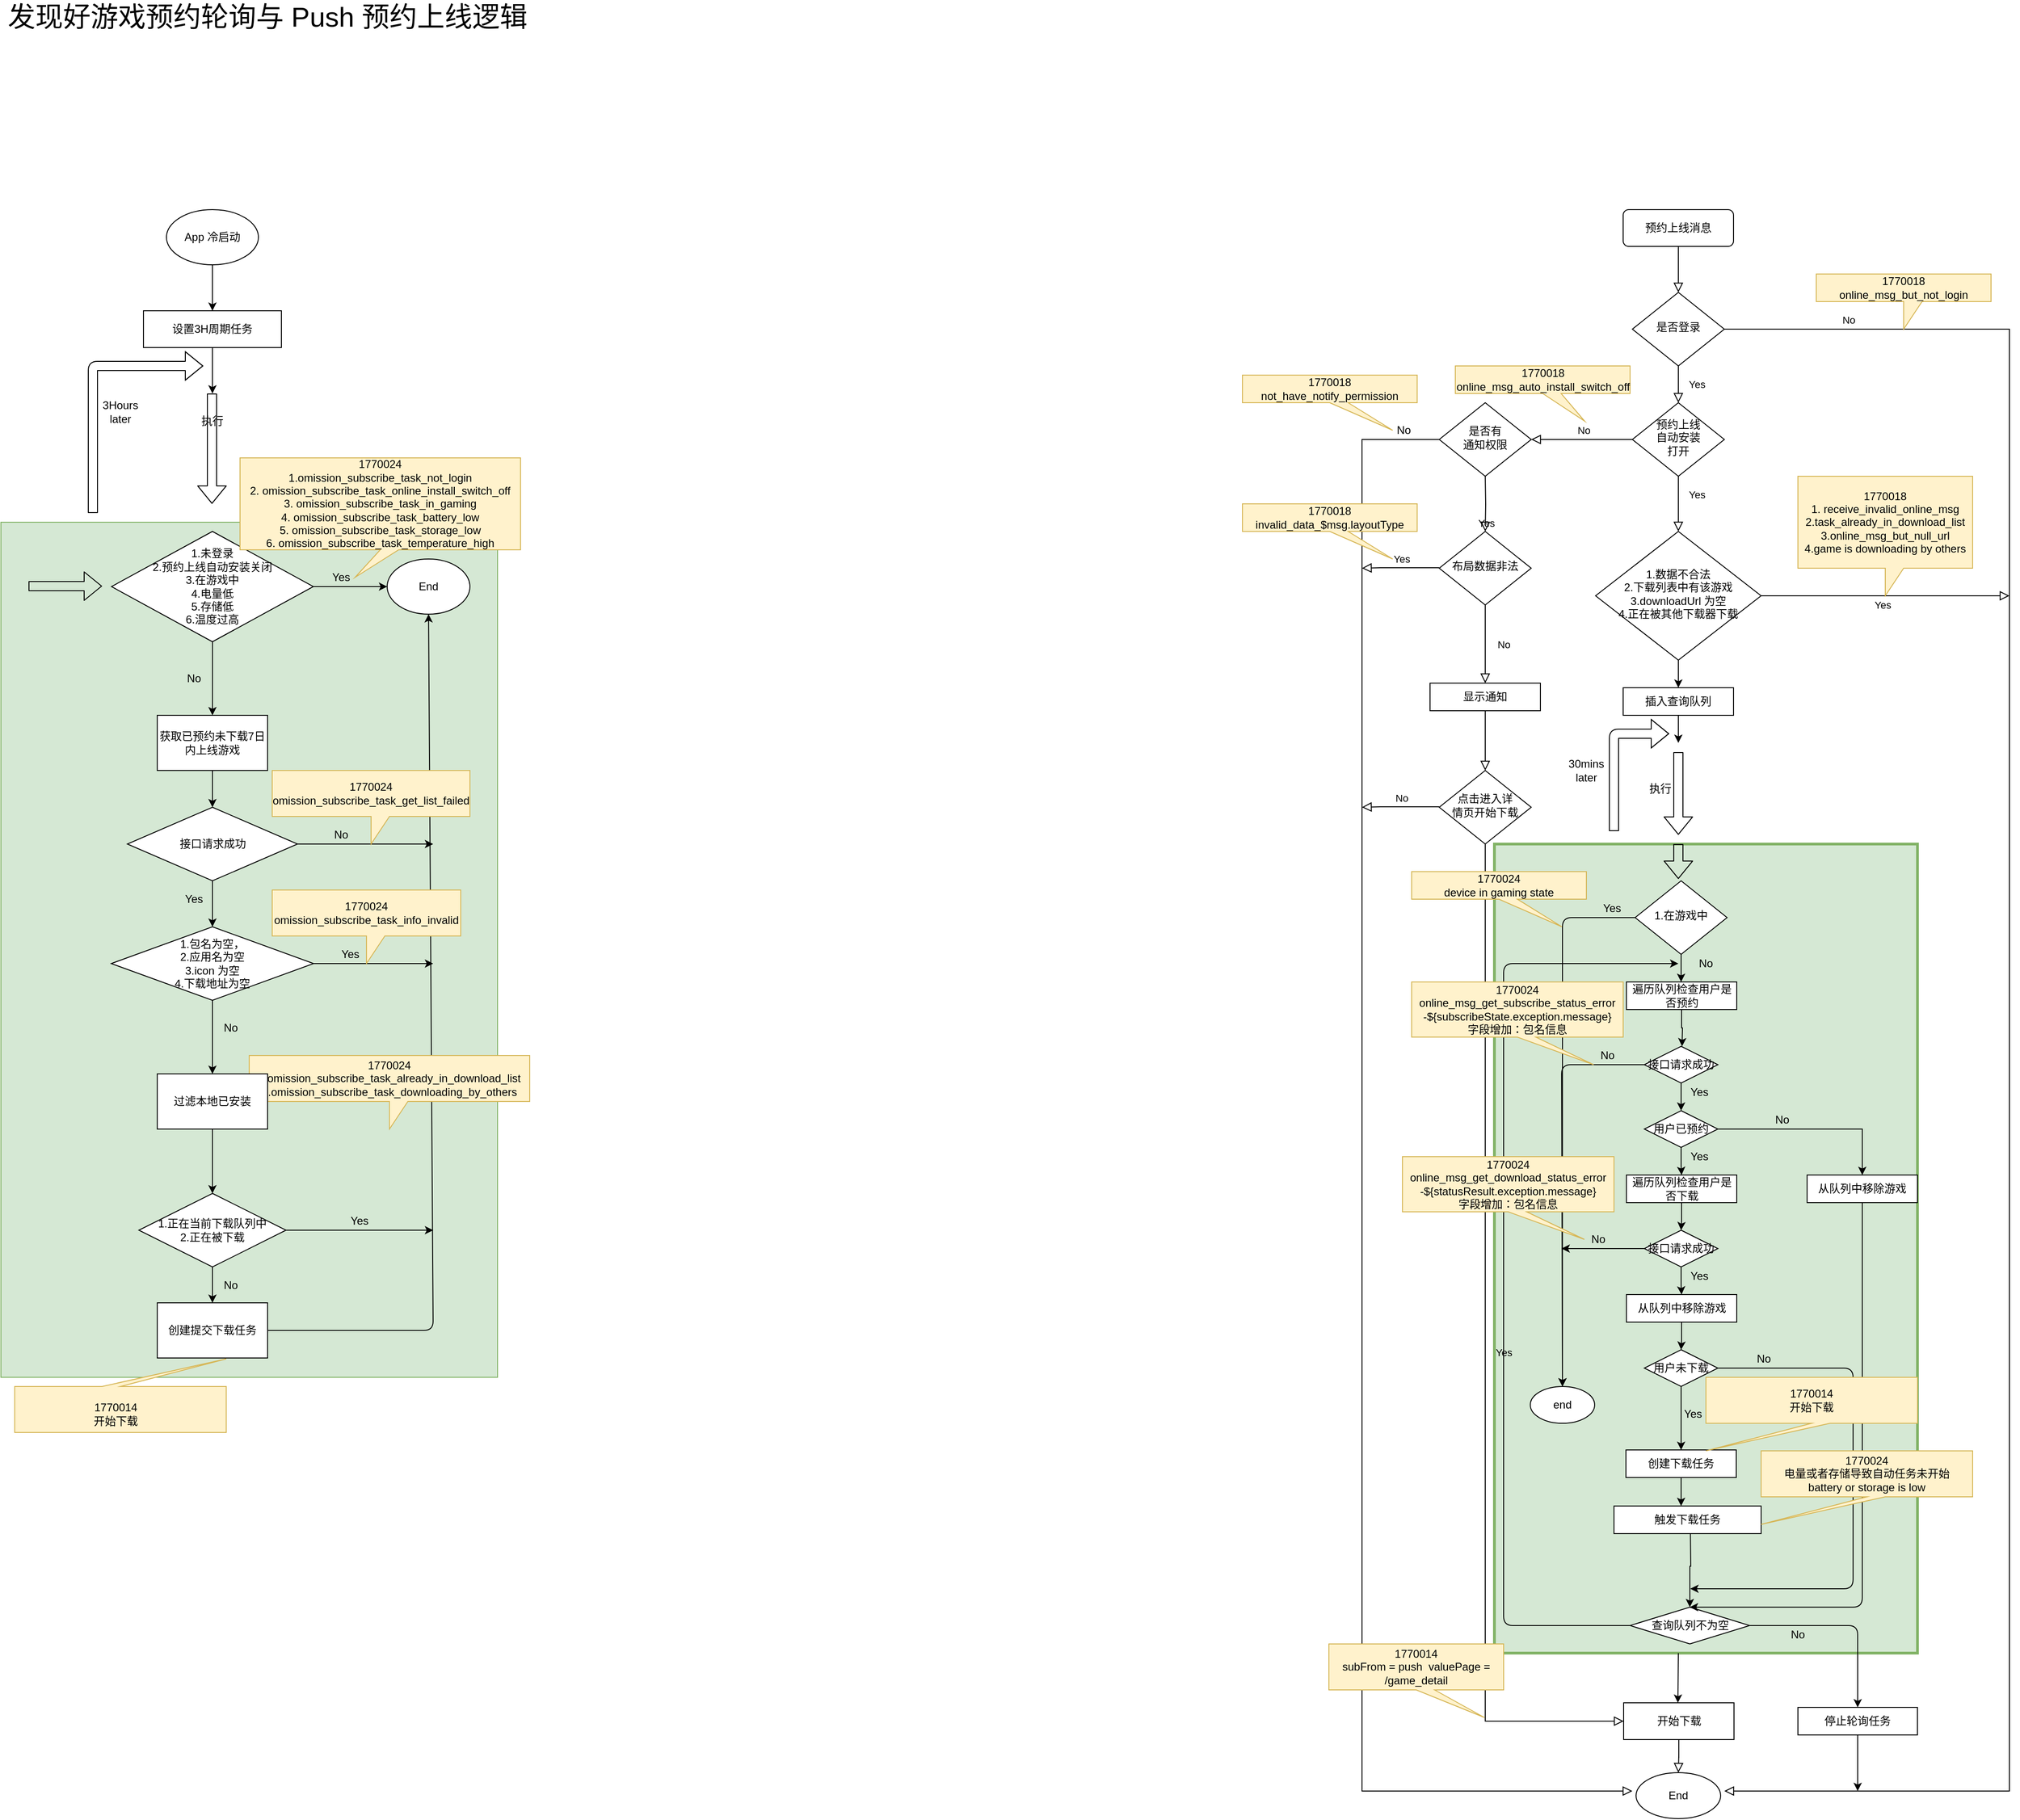 <mxfile version="14.8.6" type="github">
  <diagram id="aTNAMvz2toSE4Gdvd_Vc" name="Page-1">
    <mxGraphModel dx="4063" dy="2177" grid="1" gridSize="10" guides="1" tooltips="1" connect="1" arrows="1" fold="1" page="1" pageScale="1" pageWidth="4681" pageHeight="3300" math="0" shadow="0">
      <root>
        <mxCell id="0" />
        <mxCell id="1" parent="0" />
        <mxCell id="wkG5C2R5E93zdPNegf7f-95" value="" style="group" vertex="1" connectable="0" parent="1">
          <mxGeometry x="590" y="750" width="575" height="1330" as="geometry" />
        </mxCell>
        <mxCell id="wkG5C2R5E93zdPNegf7f-96" value="" style="rounded=0;whiteSpace=wrap;html=1;strokeColor=#82b366;strokeWidth=1;fillColor=#d5e8d4;" vertex="1" parent="wkG5C2R5E93zdPNegf7f-95">
          <mxGeometry y="340" width="540" height="930" as="geometry" />
        </mxCell>
        <mxCell id="wkG5C2R5E93zdPNegf7f-97" value="App 冷启动" style="ellipse;whiteSpace=wrap;html=1;strokeColor=#000000;strokeWidth=1;" vertex="1" parent="wkG5C2R5E93zdPNegf7f-95">
          <mxGeometry x="180" width="100" height="60" as="geometry" />
        </mxCell>
        <mxCell id="wkG5C2R5E93zdPNegf7f-98" value="设置3H周期任务" style="rounded=0;whiteSpace=wrap;html=1;strokeColor=#000000;strokeWidth=1;" vertex="1" parent="wkG5C2R5E93zdPNegf7f-95">
          <mxGeometry x="155" y="110" width="150" height="40" as="geometry" />
        </mxCell>
        <mxCell id="wkG5C2R5E93zdPNegf7f-99" value="" style="edgeStyle=orthogonalEdgeStyle;rounded=0;orthogonalLoop=1;jettySize=auto;html=1;" edge="1" parent="wkG5C2R5E93zdPNegf7f-95" source="wkG5C2R5E93zdPNegf7f-97" target="wkG5C2R5E93zdPNegf7f-98">
          <mxGeometry relative="1" as="geometry" />
        </mxCell>
        <mxCell id="wkG5C2R5E93zdPNegf7f-100" value="" style="shape=flexArrow;endArrow=classic;html=1;" edge="1" parent="wkG5C2R5E93zdPNegf7f-95">
          <mxGeometry width="50" height="50" relative="1" as="geometry">
            <mxPoint x="229.5" y="200" as="sourcePoint" />
            <mxPoint x="229.5" y="320" as="targetPoint" />
          </mxGeometry>
        </mxCell>
        <mxCell id="wkG5C2R5E93zdPNegf7f-101" value="执行" style="text;html=1;strokeColor=none;fillColor=none;align=center;verticalAlign=middle;whiteSpace=wrap;rounded=0;" vertex="1" parent="wkG5C2R5E93zdPNegf7f-95">
          <mxGeometry x="210" y="200" width="40" height="60" as="geometry" />
        </mxCell>
        <mxCell id="wkG5C2R5E93zdPNegf7f-102" value="" style="edgeStyle=orthogonalEdgeStyle;rounded=0;orthogonalLoop=1;jettySize=auto;html=1;" edge="1" parent="wkG5C2R5E93zdPNegf7f-95" source="wkG5C2R5E93zdPNegf7f-98" target="wkG5C2R5E93zdPNegf7f-101">
          <mxGeometry relative="1" as="geometry" />
        </mxCell>
        <mxCell id="wkG5C2R5E93zdPNegf7f-103" value="" style="shape=flexArrow;endArrow=classic;html=1;" edge="1" parent="wkG5C2R5E93zdPNegf7f-95">
          <mxGeometry width="50" height="50" relative="1" as="geometry">
            <mxPoint x="30" y="409.5" as="sourcePoint" />
            <mxPoint x="110" y="409.5" as="targetPoint" />
          </mxGeometry>
        </mxCell>
        <mxCell id="wkG5C2R5E93zdPNegf7f-104" value="1.未登录&lt;br&gt;2.预约上线自动安装关闭&lt;br&gt;3.在游戏中&lt;br&gt;4.电量低&lt;br&gt;5.存储低&lt;br&gt;6.温度过高" style="rhombus;whiteSpace=wrap;html=1;strokeColor=#000000;strokeWidth=1;" vertex="1" parent="wkG5C2R5E93zdPNegf7f-95">
          <mxGeometry x="120.25" y="350" width="219.5" height="120" as="geometry" />
        </mxCell>
        <mxCell id="wkG5C2R5E93zdPNegf7f-105" value="End" style="ellipse;whiteSpace=wrap;html=1;strokeColor=#000000;strokeWidth=1;" vertex="1" parent="wkG5C2R5E93zdPNegf7f-95">
          <mxGeometry x="420" y="380" width="90" height="60" as="geometry" />
        </mxCell>
        <mxCell id="wkG5C2R5E93zdPNegf7f-106" value="" style="edgeStyle=orthogonalEdgeStyle;rounded=0;orthogonalLoop=1;jettySize=auto;html=1;" edge="1" parent="wkG5C2R5E93zdPNegf7f-95" source="wkG5C2R5E93zdPNegf7f-104" target="wkG5C2R5E93zdPNegf7f-105">
          <mxGeometry relative="1" as="geometry" />
        </mxCell>
        <mxCell id="wkG5C2R5E93zdPNegf7f-107" value="Yes" style="text;html=1;strokeColor=none;fillColor=none;align=center;verticalAlign=middle;whiteSpace=wrap;rounded=0;" vertex="1" parent="wkG5C2R5E93zdPNegf7f-95">
          <mxGeometry x="350" y="390" width="40" height="20" as="geometry" />
        </mxCell>
        <mxCell id="wkG5C2R5E93zdPNegf7f-108" value="获取已预约未下载7日内上线游戏" style="rounded=0;whiteSpace=wrap;html=1;strokeColor=#000000;strokeWidth=1;" vertex="1" parent="wkG5C2R5E93zdPNegf7f-95">
          <mxGeometry x="170" y="550" width="120" height="60" as="geometry" />
        </mxCell>
        <mxCell id="wkG5C2R5E93zdPNegf7f-109" value="" style="edgeStyle=orthogonalEdgeStyle;rounded=0;orthogonalLoop=1;jettySize=auto;html=1;" edge="1" parent="wkG5C2R5E93zdPNegf7f-95" source="wkG5C2R5E93zdPNegf7f-104" target="wkG5C2R5E93zdPNegf7f-108">
          <mxGeometry relative="1" as="geometry" />
        </mxCell>
        <mxCell id="wkG5C2R5E93zdPNegf7f-110" value="No" style="text;html=1;strokeColor=none;fillColor=none;align=center;verticalAlign=middle;whiteSpace=wrap;rounded=0;" vertex="1" parent="wkG5C2R5E93zdPNegf7f-95">
          <mxGeometry x="190" y="500" width="40" height="20" as="geometry" />
        </mxCell>
        <mxCell id="wkG5C2R5E93zdPNegf7f-111" value="" style="endArrow=classic;html=1;exitX=1;exitY=0.5;exitDx=0;exitDy=0;entryX=0.5;entryY=1;entryDx=0;entryDy=0;" edge="1" parent="wkG5C2R5E93zdPNegf7f-95" source="wkG5C2R5E93zdPNegf7f-126" target="wkG5C2R5E93zdPNegf7f-105">
          <mxGeometry width="50" height="50" relative="1" as="geometry">
            <mxPoint x="-100" y="870" as="sourcePoint" />
            <mxPoint x="470" y="440" as="targetPoint" />
            <Array as="points">
              <mxPoint x="470" y="1219" />
            </Array>
          </mxGeometry>
        </mxCell>
        <mxCell id="wkG5C2R5E93zdPNegf7f-112" value="" style="shape=flexArrow;endArrow=classic;html=1;" edge="1" parent="wkG5C2R5E93zdPNegf7f-95">
          <mxGeometry width="50" height="50" relative="1" as="geometry">
            <mxPoint x="100" y="330" as="sourcePoint" />
            <mxPoint x="220" y="170" as="targetPoint" />
            <Array as="points">
              <mxPoint x="100" y="170" />
            </Array>
          </mxGeometry>
        </mxCell>
        <mxCell id="wkG5C2R5E93zdPNegf7f-113" value="3Hours later" style="text;html=1;strokeColor=none;fillColor=none;align=center;verticalAlign=middle;whiteSpace=wrap;rounded=0;" vertex="1" parent="wkG5C2R5E93zdPNegf7f-95">
          <mxGeometry x="110" y="210" width="40" height="20" as="geometry" />
        </mxCell>
        <mxCell id="wkG5C2R5E93zdPNegf7f-114" value="1770024&lt;br&gt;1.omission_subscribe_task_not_login&lt;br&gt;2. omission_subscribe_task_online_install_switch_off&lt;br&gt;3. omission_subscribe_task_in_gaming&lt;br&gt;4. omission_subscribe_task_battery_low&lt;br&gt;5. omission_subscribe_task_storage_low&lt;br&gt;6. omission_subscribe_task_temperature_high" style="shape=callout;whiteSpace=wrap;html=1;perimeter=calloutPerimeter;strokeColor=#d6b656;strokeWidth=1;fillColor=#fff2cc;position2=0.41;" vertex="1" parent="wkG5C2R5E93zdPNegf7f-95">
          <mxGeometry x="260" y="270" width="305" height="130" as="geometry" />
        </mxCell>
        <mxCell id="wkG5C2R5E93zdPNegf7f-115" value="1770024&lt;br&gt;1.omission_subscribe_task_already_in_download_list&lt;br&gt;2.omission_subscribe_task_downloading_by_others" style="shape=callout;whiteSpace=wrap;html=1;perimeter=calloutPerimeter;strokeColor=#d6b656;strokeWidth=1;fillColor=#fff2cc;" vertex="1" parent="wkG5C2R5E93zdPNegf7f-95">
          <mxGeometry x="270" y="920" width="305" height="80" as="geometry" />
        </mxCell>
        <mxCell id="wkG5C2R5E93zdPNegf7f-116" value="接口请求成功" style="rhombus;whiteSpace=wrap;html=1;strokeColor=#000000;strokeWidth=1;" vertex="1" parent="wkG5C2R5E93zdPNegf7f-95">
          <mxGeometry x="137.5" y="650" width="185" height="80" as="geometry" />
        </mxCell>
        <mxCell id="wkG5C2R5E93zdPNegf7f-117" value="" style="edgeStyle=orthogonalEdgeStyle;rounded=0;orthogonalLoop=1;jettySize=auto;html=1;entryX=0.5;entryY=0;entryDx=0;entryDy=0;" edge="1" parent="wkG5C2R5E93zdPNegf7f-95" source="wkG5C2R5E93zdPNegf7f-108" target="wkG5C2R5E93zdPNegf7f-116">
          <mxGeometry relative="1" as="geometry" />
        </mxCell>
        <mxCell id="wkG5C2R5E93zdPNegf7f-118" value="" style="endArrow=classic;html=1;exitX=1;exitY=0.5;exitDx=0;exitDy=0;" edge="1" parent="wkG5C2R5E93zdPNegf7f-95" source="wkG5C2R5E93zdPNegf7f-116">
          <mxGeometry width="50" height="50" relative="1" as="geometry">
            <mxPoint x="360" y="690" as="sourcePoint" />
            <mxPoint x="470" y="690.0" as="targetPoint" />
          </mxGeometry>
        </mxCell>
        <mxCell id="wkG5C2R5E93zdPNegf7f-119" value="过滤本地已安装" style="rounded=0;whiteSpace=wrap;html=1;strokeColor=#000000;strokeWidth=1;" vertex="1" parent="wkG5C2R5E93zdPNegf7f-95">
          <mxGeometry x="170" y="940" width="120" height="60" as="geometry" />
        </mxCell>
        <mxCell id="wkG5C2R5E93zdPNegf7f-120" value="" style="edgeStyle=orthogonalEdgeStyle;rounded=0;orthogonalLoop=1;jettySize=auto;html=1;" edge="1" parent="wkG5C2R5E93zdPNegf7f-95" source="wkG5C2R5E93zdPNegf7f-121" target="wkG5C2R5E93zdPNegf7f-119">
          <mxGeometry x="15" y="740" as="geometry" />
        </mxCell>
        <mxCell id="wkG5C2R5E93zdPNegf7f-121" value="&lt;span&gt;1.包名为空，&lt;br&gt;2.应用名为空&lt;br&gt;3.icon 为空&lt;br&gt;4.下载地址为空&lt;/span&gt;" style="rhombus;whiteSpace=wrap;html=1;strokeColor=#000000;strokeWidth=1;" vertex="1" parent="wkG5C2R5E93zdPNegf7f-95">
          <mxGeometry x="120" y="780" width="220" height="80" as="geometry" />
        </mxCell>
        <mxCell id="wkG5C2R5E93zdPNegf7f-122" value="" style="edgeStyle=orthogonalEdgeStyle;rounded=0;orthogonalLoop=1;jettySize=auto;html=1;" edge="1" parent="wkG5C2R5E93zdPNegf7f-95" source="wkG5C2R5E93zdPNegf7f-116" target="wkG5C2R5E93zdPNegf7f-121">
          <mxGeometry relative="1" as="geometry" />
        </mxCell>
        <mxCell id="wkG5C2R5E93zdPNegf7f-123" value="Yes" style="text;html=1;strokeColor=none;fillColor=none;align=center;verticalAlign=middle;whiteSpace=wrap;rounded=0;" vertex="1" parent="wkG5C2R5E93zdPNegf7f-95">
          <mxGeometry x="360" y="800" width="40" height="20" as="geometry" />
        </mxCell>
        <mxCell id="wkG5C2R5E93zdPNegf7f-124" value="1.正在当前下载队列中&lt;br&gt;2.正在被下载" style="rhombus;whiteSpace=wrap;html=1;strokeColor=#000000;strokeWidth=1;" vertex="1" parent="wkG5C2R5E93zdPNegf7f-95">
          <mxGeometry x="150" y="1070" width="160" height="80" as="geometry" />
        </mxCell>
        <mxCell id="wkG5C2R5E93zdPNegf7f-125" value="" style="edgeStyle=orthogonalEdgeStyle;rounded=0;orthogonalLoop=1;jettySize=auto;html=1;" edge="1" parent="wkG5C2R5E93zdPNegf7f-95" source="wkG5C2R5E93zdPNegf7f-119" target="wkG5C2R5E93zdPNegf7f-124">
          <mxGeometry x="15" y="740" as="geometry" />
        </mxCell>
        <mxCell id="wkG5C2R5E93zdPNegf7f-126" value="创建提交下载任务" style="rounded=0;whiteSpace=wrap;html=1;strokeColor=#000000;strokeWidth=1;" vertex="1" parent="wkG5C2R5E93zdPNegf7f-95">
          <mxGeometry x="170" y="1189" width="120" height="60" as="geometry" />
        </mxCell>
        <mxCell id="wkG5C2R5E93zdPNegf7f-127" value="" style="edgeStyle=orthogonalEdgeStyle;rounded=0;orthogonalLoop=1;jettySize=auto;html=1;" edge="1" parent="wkG5C2R5E93zdPNegf7f-95" source="wkG5C2R5E93zdPNegf7f-124" target="wkG5C2R5E93zdPNegf7f-126">
          <mxGeometry x="15" y="740" as="geometry" />
        </mxCell>
        <mxCell id="wkG5C2R5E93zdPNegf7f-128" value="" style="endArrow=classic;html=1;exitX=1;exitY=0.5;exitDx=0;exitDy=0;" edge="1" parent="wkG5C2R5E93zdPNegf7f-95" source="wkG5C2R5E93zdPNegf7f-121">
          <mxGeometry x="15" y="740" width="50" height="50" as="geometry">
            <mxPoint x="-100" y="880" as="sourcePoint" />
            <mxPoint x="470" y="820.0" as="targetPoint" />
          </mxGeometry>
        </mxCell>
        <mxCell id="wkG5C2R5E93zdPNegf7f-129" value="Yes" style="text;html=1;strokeColor=none;fillColor=none;align=center;verticalAlign=middle;whiteSpace=wrap;rounded=0;" vertex="1" parent="wkG5C2R5E93zdPNegf7f-95">
          <mxGeometry x="370" y="1090" width="40" height="20" as="geometry" />
        </mxCell>
        <mxCell id="wkG5C2R5E93zdPNegf7f-130" value="" style="endArrow=classic;html=1;exitX=1;exitY=0.5;exitDx=0;exitDy=0;" edge="1" parent="wkG5C2R5E93zdPNegf7f-95" source="wkG5C2R5E93zdPNegf7f-124">
          <mxGeometry x="15" y="740" width="50" height="50" as="geometry">
            <mxPoint x="-100" y="1080" as="sourcePoint" />
            <mxPoint x="470" y="1110.0" as="targetPoint" />
          </mxGeometry>
        </mxCell>
        <mxCell id="wkG5C2R5E93zdPNegf7f-131" value="No" style="text;html=1;strokeColor=none;fillColor=none;align=center;verticalAlign=middle;whiteSpace=wrap;rounded=0;" vertex="1" parent="wkG5C2R5E93zdPNegf7f-95">
          <mxGeometry x="230" y="880" width="40" height="20" as="geometry" />
        </mxCell>
        <mxCell id="wkG5C2R5E93zdPNegf7f-132" value="No" style="text;html=1;strokeColor=none;fillColor=none;align=center;verticalAlign=middle;whiteSpace=wrap;rounded=0;" vertex="1" parent="wkG5C2R5E93zdPNegf7f-95">
          <mxGeometry x="230" y="1160" width="40" height="20" as="geometry" />
        </mxCell>
        <mxCell id="wkG5C2R5E93zdPNegf7f-133" value="" style="shape=callout;whiteSpace=wrap;html=1;perimeter=calloutPerimeter;strokeColor=#d6b656;strokeWidth=1;fillColor=#fff2cc;position2=0;rotation=-180;" vertex="1" parent="wkG5C2R5E93zdPNegf7f-95">
          <mxGeometry x="15" y="1250" width="230" height="80" as="geometry" />
        </mxCell>
        <mxCell id="wkG5C2R5E93zdPNegf7f-134" value="&lt;span style=&quot;background-color: rgb(255 , 242 , 204)&quot;&gt;1770014&lt;/span&gt;&lt;br&gt;&lt;span style=&quot;background-color: rgb(255 , 242 , 204)&quot;&gt;开始下载&lt;/span&gt;" style="text;html=1;strokeColor=none;fillColor=none;align=center;verticalAlign=middle;whiteSpace=wrap;rounded=0;" vertex="1" parent="wkG5C2R5E93zdPNegf7f-95">
          <mxGeometry x="80" y="1300" width="90" height="20" as="geometry" />
        </mxCell>
        <mxCell id="wkG5C2R5E93zdPNegf7f-135" value="1770024&lt;br&gt;omission_subscribe_task_info_invalid" style="shape=callout;whiteSpace=wrap;html=1;perimeter=calloutPerimeter;strokeColor=#d6b656;strokeWidth=1;fillColor=#fff2cc;" vertex="1" parent="wkG5C2R5E93zdPNegf7f-95">
          <mxGeometry x="295" y="740" width="205" height="80" as="geometry" />
        </mxCell>
        <mxCell id="wkG5C2R5E93zdPNegf7f-136" value="1770024&lt;br&gt;omission_subscribe_task_get_list_failed" style="shape=callout;whiteSpace=wrap;html=1;perimeter=calloutPerimeter;strokeColor=#d6b656;strokeWidth=1;fillColor=#fff2cc;" vertex="1" parent="wkG5C2R5E93zdPNegf7f-95">
          <mxGeometry x="295" y="610" width="215" height="80" as="geometry" />
        </mxCell>
        <mxCell id="wkG5C2R5E93zdPNegf7f-137" value="Yes" style="text;html=1;strokeColor=none;fillColor=none;align=center;verticalAlign=middle;whiteSpace=wrap;rounded=0;" vertex="1" parent="wkG5C2R5E93zdPNegf7f-95">
          <mxGeometry x="190" y="740" width="40" height="20" as="geometry" />
        </mxCell>
        <mxCell id="wkG5C2R5E93zdPNegf7f-138" value="No" style="text;html=1;strokeColor=none;fillColor=none;align=center;verticalAlign=middle;whiteSpace=wrap;rounded=0;" vertex="1" parent="wkG5C2R5E93zdPNegf7f-95">
          <mxGeometry x="350" y="670" width="40" height="20" as="geometry" />
        </mxCell>
        <mxCell id="wkG5C2R5E93zdPNegf7f-139" value="" style="group" vertex="1" connectable="0" parent="1">
          <mxGeometry x="1940" y="750" width="834" height="1750" as="geometry" />
        </mxCell>
        <mxCell id="wkG5C2R5E93zdPNegf7f-1" value="" style="rounded=0;whiteSpace=wrap;html=1;strokeColor=#82b366;strokeWidth=3;fillColor=#d5e8d4;" vertex="1" parent="wkG5C2R5E93zdPNegf7f-139">
          <mxGeometry x="274" y="690" width="460" height="880" as="geometry" />
        </mxCell>
        <mxCell id="wkG5C2R5E93zdPNegf7f-3" value="预约上线消息" style="rounded=1;whiteSpace=wrap;html=1;fontSize=12;glass=0;strokeWidth=1;shadow=0;" vertex="1" parent="wkG5C2R5E93zdPNegf7f-139">
          <mxGeometry x="414" width="120" height="40" as="geometry" />
        </mxCell>
        <mxCell id="wkG5C2R5E93zdPNegf7f-5" value="No" style="edgeStyle=orthogonalEdgeStyle;rounded=0;html=1;jettySize=auto;orthogonalLoop=1;fontSize=11;endArrow=block;endFill=0;endSize=8;strokeWidth=1;shadow=0;labelBackgroundColor=none;" edge="1" parent="wkG5C2R5E93zdPNegf7f-139" source="wkG5C2R5E93zdPNegf7f-6">
          <mxGeometry x="-0.878" y="10" relative="1" as="geometry">
            <mxPoint as="offset" />
            <mxPoint x="524" y="1720" as="targetPoint" />
            <Array as="points">
              <mxPoint x="834" y="130" />
              <mxPoint x="834" y="1720" />
            </Array>
          </mxGeometry>
        </mxCell>
        <mxCell id="wkG5C2R5E93zdPNegf7f-6" value="是否登录" style="rhombus;whiteSpace=wrap;html=1;shadow=0;fontFamily=Helvetica;fontSize=12;align=center;strokeWidth=1;spacing=6;spacingTop=-4;" vertex="1" parent="wkG5C2R5E93zdPNegf7f-139">
          <mxGeometry x="424" y="90" width="100" height="80" as="geometry" />
        </mxCell>
        <mxCell id="wkG5C2R5E93zdPNegf7f-2" value="" style="rounded=0;html=1;jettySize=auto;orthogonalLoop=1;fontSize=11;endArrow=block;endFill=0;endSize=8;strokeWidth=1;shadow=0;labelBackgroundColor=none;edgeStyle=orthogonalEdgeStyle;" edge="1" parent="wkG5C2R5E93zdPNegf7f-139" source="wkG5C2R5E93zdPNegf7f-3" target="wkG5C2R5E93zdPNegf7f-6">
          <mxGeometry relative="1" as="geometry" />
        </mxCell>
        <mxCell id="wkG5C2R5E93zdPNegf7f-7" value="Yes" style="rounded=0;html=1;jettySize=auto;orthogonalLoop=1;fontSize=11;endArrow=block;endFill=0;endSize=8;strokeWidth=1;shadow=0;labelBackgroundColor=none;edgeStyle=orthogonalEdgeStyle;" edge="1" parent="wkG5C2R5E93zdPNegf7f-139" source="wkG5C2R5E93zdPNegf7f-8">
          <mxGeometry x="-0.333" y="20" relative="1" as="geometry">
            <mxPoint as="offset" />
            <mxPoint x="474" y="350" as="targetPoint" />
          </mxGeometry>
        </mxCell>
        <mxCell id="wkG5C2R5E93zdPNegf7f-8" value="预约上线&lt;br&gt;自动安装&lt;br&gt;打开" style="rhombus;whiteSpace=wrap;html=1;shadow=0;fontFamily=Helvetica;fontSize=12;align=center;strokeWidth=1;spacing=6;spacingTop=-4;" vertex="1" parent="wkG5C2R5E93zdPNegf7f-139">
          <mxGeometry x="424" y="210" width="100" height="80" as="geometry" />
        </mxCell>
        <mxCell id="wkG5C2R5E93zdPNegf7f-4" value="Yes" style="rounded=0;html=1;jettySize=auto;orthogonalLoop=1;fontSize=11;endArrow=block;endFill=0;endSize=8;strokeWidth=1;shadow=0;labelBackgroundColor=none;edgeStyle=orthogonalEdgeStyle;" edge="1" parent="wkG5C2R5E93zdPNegf7f-139" source="wkG5C2R5E93zdPNegf7f-6" target="wkG5C2R5E93zdPNegf7f-8">
          <mxGeometry y="20" relative="1" as="geometry">
            <mxPoint as="offset" />
          </mxGeometry>
        </mxCell>
        <mxCell id="wkG5C2R5E93zdPNegf7f-9" value="" style="edgeStyle=orthogonalEdgeStyle;rounded=0;html=1;jettySize=auto;orthogonalLoop=1;fontSize=11;endArrow=block;endFill=0;endSize=8;strokeWidth=1;shadow=0;labelBackgroundColor=none;exitX=0;exitY=0.5;exitDx=0;exitDy=0;" edge="1" parent="wkG5C2R5E93zdPNegf7f-139" source="wkG5C2R5E93zdPNegf7f-13">
          <mxGeometry x="-0.238" y="-20" relative="1" as="geometry">
            <mxPoint as="offset" />
            <mxPoint x="210" y="250" as="sourcePoint" />
            <mxPoint x="424" y="1720" as="targetPoint" />
            <Array as="points">
              <mxPoint x="130" y="250" />
              <mxPoint x="130" y="1720" />
            </Array>
          </mxGeometry>
        </mxCell>
        <mxCell id="wkG5C2R5E93zdPNegf7f-10" value="No" style="rounded=0;html=1;jettySize=auto;orthogonalLoop=1;fontSize=11;endArrow=block;endFill=0;endSize=8;strokeWidth=1;shadow=0;labelBackgroundColor=none;edgeStyle=orthogonalEdgeStyle;exitX=0;exitY=0.5;exitDx=0;exitDy=0;entryX=1;entryY=0.5;entryDx=0;entryDy=0;" edge="1" parent="wkG5C2R5E93zdPNegf7f-139" source="wkG5C2R5E93zdPNegf7f-8" target="wkG5C2R5E93zdPNegf7f-13">
          <mxGeometry x="-0.024" y="-10" relative="1" as="geometry">
            <mxPoint as="offset" />
            <mxPoint x="383" y="310" as="sourcePoint" />
            <mxPoint x="370" y="250" as="targetPoint" />
          </mxGeometry>
        </mxCell>
        <mxCell id="wkG5C2R5E93zdPNegf7f-11" value="No" style="rounded=0;html=1;jettySize=auto;orthogonalLoop=1;fontSize=11;endArrow=block;endFill=0;endSize=8;strokeWidth=1;shadow=0;labelBackgroundColor=none;edgeStyle=orthogonalEdgeStyle;" edge="1" parent="wkG5C2R5E93zdPNegf7f-139">
          <mxGeometry x="-0.333" y="20" relative="1" as="geometry">
            <mxPoint as="offset" />
            <mxPoint x="473.5" y="430" as="sourcePoint" />
            <mxPoint x="473.5" y="490" as="targetPoint" />
          </mxGeometry>
        </mxCell>
        <mxCell id="wkG5C2R5E93zdPNegf7f-12" value="" style="rounded=0;html=1;jettySize=auto;orthogonalLoop=1;fontSize=11;endArrow=block;endFill=0;endSize=8;strokeWidth=1;shadow=0;labelBackgroundColor=none;edgeStyle=orthogonalEdgeStyle;entryX=0.5;entryY=0;entryDx=0;entryDy=0;" edge="1" parent="wkG5C2R5E93zdPNegf7f-139" source="wkG5C2R5E93zdPNegf7f-24">
          <mxGeometry relative="1" as="geometry">
            <mxPoint x="473.5" y="670" as="sourcePoint" />
            <mxPoint x="474" y="1700" as="targetPoint" />
          </mxGeometry>
        </mxCell>
        <mxCell id="wkG5C2R5E93zdPNegf7f-13" value="是否有&lt;br&gt;通知权限" style="rhombus;whiteSpace=wrap;html=1;shadow=0;fontFamily=Helvetica;fontSize=12;align=center;strokeWidth=1;spacing=6;spacingTop=-4;" vertex="1" parent="wkG5C2R5E93zdPNegf7f-139">
          <mxGeometry x="214" y="210" width="100" height="80" as="geometry" />
        </mxCell>
        <mxCell id="wkG5C2R5E93zdPNegf7f-14" value="No" style="text;html=1;align=center;verticalAlign=middle;resizable=0;points=[];autosize=1;" vertex="1" parent="wkG5C2R5E93zdPNegf7f-139">
          <mxGeometry x="160" y="230" width="30" height="20" as="geometry" />
        </mxCell>
        <mxCell id="wkG5C2R5E93zdPNegf7f-15" value="布局数据非法" style="rhombus;whiteSpace=wrap;html=1;shadow=0;fontFamily=Helvetica;fontSize=12;align=center;strokeWidth=1;spacing=6;spacingTop=-4;" vertex="1" parent="wkG5C2R5E93zdPNegf7f-139">
          <mxGeometry x="214" y="350" width="100" height="80" as="geometry" />
        </mxCell>
        <mxCell id="wkG5C2R5E93zdPNegf7f-16" value="Yes" style="rounded=0;html=1;jettySize=auto;orthogonalLoop=1;fontSize=11;endArrow=block;endFill=0;endSize=8;strokeWidth=1;shadow=0;labelBackgroundColor=none;edgeStyle=orthogonalEdgeStyle;entryX=0.5;entryY=0;entryDx=0;entryDy=0;" edge="1" parent="wkG5C2R5E93zdPNegf7f-139" target="wkG5C2R5E93zdPNegf7f-15">
          <mxGeometry y="20" relative="1" as="geometry">
            <mxPoint as="offset" />
            <mxPoint x="264" y="290" as="sourcePoint" />
            <mxPoint x="264" y="330" as="targetPoint" />
          </mxGeometry>
        </mxCell>
        <mxCell id="wkG5C2R5E93zdPNegf7f-17" value="Yes" style="rounded=0;html=1;jettySize=auto;orthogonalLoop=1;fontSize=11;endArrow=block;endFill=0;endSize=8;strokeWidth=1;shadow=0;labelBackgroundColor=none;edgeStyle=orthogonalEdgeStyle;exitX=0;exitY=0.5;exitDx=0;exitDy=0;" edge="1" parent="wkG5C2R5E93zdPNegf7f-139">
          <mxGeometry x="-0.024" y="-10" relative="1" as="geometry">
            <mxPoint as="offset" />
            <mxPoint x="214" y="389.5" as="sourcePoint" />
            <mxPoint x="130" y="390" as="targetPoint" />
            <Array as="points">
              <mxPoint x="150" y="390" />
              <mxPoint x="150" y="390" />
            </Array>
          </mxGeometry>
        </mxCell>
        <mxCell id="wkG5C2R5E93zdPNegf7f-18" value="显示通知" style="rounded=0;whiteSpace=wrap;html=1;" vertex="1" parent="wkG5C2R5E93zdPNegf7f-139">
          <mxGeometry x="204" y="515" width="120" height="30" as="geometry" />
        </mxCell>
        <mxCell id="wkG5C2R5E93zdPNegf7f-19" value="No" style="rounded=0;html=1;jettySize=auto;orthogonalLoop=1;fontSize=11;endArrow=block;endFill=0;endSize=8;strokeWidth=1;shadow=0;labelBackgroundColor=none;edgeStyle=orthogonalEdgeStyle;entryX=0.5;entryY=0;entryDx=0;entryDy=0;exitX=0.5;exitY=1;exitDx=0;exitDy=0;" edge="1" parent="wkG5C2R5E93zdPNegf7f-139" source="wkG5C2R5E93zdPNegf7f-15" target="wkG5C2R5E93zdPNegf7f-18">
          <mxGeometry y="20" relative="1" as="geometry">
            <mxPoint as="offset" />
            <mxPoint x="360" y="410" as="sourcePoint" />
            <mxPoint x="360" y="470" as="targetPoint" />
          </mxGeometry>
        </mxCell>
        <mxCell id="wkG5C2R5E93zdPNegf7f-20" value="点击进入详&lt;br&gt;情页开始下载" style="rhombus;whiteSpace=wrap;html=1;shadow=0;fontFamily=Helvetica;fontSize=12;align=center;strokeWidth=1;spacing=6;spacingTop=-4;" vertex="1" parent="wkG5C2R5E93zdPNegf7f-139">
          <mxGeometry x="214" y="610" width="100" height="80" as="geometry" />
        </mxCell>
        <mxCell id="wkG5C2R5E93zdPNegf7f-21" value="" style="rounded=0;html=1;jettySize=auto;orthogonalLoop=1;fontSize=11;endArrow=block;endFill=0;endSize=8;strokeWidth=1;shadow=0;labelBackgroundColor=none;edgeStyle=orthogonalEdgeStyle;exitX=0.5;exitY=1;exitDx=0;exitDy=0;" edge="1" parent="wkG5C2R5E93zdPNegf7f-139">
          <mxGeometry y="20" relative="1" as="geometry">
            <mxPoint as="offset" />
            <mxPoint x="264" y="545" as="sourcePoint" />
            <mxPoint x="264" y="610" as="targetPoint" />
          </mxGeometry>
        </mxCell>
        <mxCell id="wkG5C2R5E93zdPNegf7f-22" value="Yes" style="rounded=0;html=1;jettySize=auto;orthogonalLoop=1;fontSize=11;endArrow=block;endFill=0;endSize=8;strokeWidth=1;shadow=0;labelBackgroundColor=none;edgeStyle=orthogonalEdgeStyle;entryX=0;entryY=0.5;entryDx=0;entryDy=0;exitX=0.5;exitY=1;exitDx=0;exitDy=0;" edge="1" parent="wkG5C2R5E93zdPNegf7f-139" source="wkG5C2R5E93zdPNegf7f-20" target="wkG5C2R5E93zdPNegf7f-24">
          <mxGeometry y="20" relative="1" as="geometry">
            <mxPoint as="offset" />
            <mxPoint x="320" y="650" as="sourcePoint" />
            <mxPoint x="360" y="655" as="targetPoint" />
          </mxGeometry>
        </mxCell>
        <mxCell id="wkG5C2R5E93zdPNegf7f-23" value="No" style="rounded=0;html=1;jettySize=auto;orthogonalLoop=1;fontSize=11;endArrow=block;endFill=0;endSize=8;strokeWidth=1;shadow=0;labelBackgroundColor=none;edgeStyle=orthogonalEdgeStyle;exitX=0;exitY=0.5;exitDx=0;exitDy=0;" edge="1" parent="wkG5C2R5E93zdPNegf7f-139">
          <mxGeometry x="-0.024" y="-10" relative="1" as="geometry">
            <mxPoint as="offset" />
            <mxPoint x="214" y="649.5" as="sourcePoint" />
            <mxPoint x="130" y="650" as="targetPoint" />
            <Array as="points">
              <mxPoint x="150" y="650" />
              <mxPoint x="150" y="650" />
            </Array>
          </mxGeometry>
        </mxCell>
        <mxCell id="wkG5C2R5E93zdPNegf7f-24" value="开始下载" style="rounded=0;whiteSpace=wrap;html=1;" vertex="1" parent="wkG5C2R5E93zdPNegf7f-139">
          <mxGeometry x="414.5" y="1624" width="120" height="40" as="geometry" />
        </mxCell>
        <mxCell id="wkG5C2R5E93zdPNegf7f-25" value="1.数据不合法&lt;br&gt;2.下载列表中有该游戏&lt;br&gt;3.downloadUrl 为空&lt;br&gt;4.正在被其他下载器下载" style="rhombus;whiteSpace=wrap;html=1;shadow=0;fontFamily=Helvetica;fontSize=12;align=center;strokeWidth=1;spacing=6;spacingTop=-4;" vertex="1" parent="wkG5C2R5E93zdPNegf7f-139">
          <mxGeometry x="384" y="350" width="180" height="140" as="geometry" />
        </mxCell>
        <mxCell id="wkG5C2R5E93zdPNegf7f-26" value="Yes" style="rounded=0;html=1;jettySize=auto;orthogonalLoop=1;fontSize=11;endArrow=block;endFill=0;endSize=8;strokeWidth=1;shadow=0;labelBackgroundColor=none;edgeStyle=orthogonalEdgeStyle;exitX=1;exitY=0.5;exitDx=0;exitDy=0;" edge="1" parent="wkG5C2R5E93zdPNegf7f-139" source="wkG5C2R5E93zdPNegf7f-25">
          <mxGeometry x="-0.024" y="-10" relative="1" as="geometry">
            <mxPoint as="offset" />
            <mxPoint x="524" y="389.41" as="sourcePoint" />
            <mxPoint x="834" y="420" as="targetPoint" />
            <Array as="points">
              <mxPoint x="704" y="420" />
            </Array>
          </mxGeometry>
        </mxCell>
        <mxCell id="wkG5C2R5E93zdPNegf7f-27" value="" style="shape=flexArrow;endArrow=classic;html=1;" edge="1" parent="wkG5C2R5E93zdPNegf7f-139">
          <mxGeometry width="50" height="50" relative="1" as="geometry">
            <mxPoint x="474" y="590" as="sourcePoint" />
            <mxPoint x="474" y="680" as="targetPoint" />
          </mxGeometry>
        </mxCell>
        <mxCell id="wkG5C2R5E93zdPNegf7f-28" value="执行" style="text;html=1;align=center;verticalAlign=middle;resizable=0;points=[];autosize=1;strokeColor=none;" vertex="1" parent="wkG5C2R5E93zdPNegf7f-139">
          <mxGeometry x="434" y="620" width="40" height="20" as="geometry" />
        </mxCell>
        <mxCell id="wkG5C2R5E93zdPNegf7f-29" value="" style="endArrow=classic;html=1;exitX=0.5;exitY=1;exitDx=0;exitDy=0;" edge="1" parent="wkG5C2R5E93zdPNegf7f-139" source="wkG5C2R5E93zdPNegf7f-25">
          <mxGeometry width="50" height="50" relative="1" as="geometry">
            <mxPoint x="504" y="790" as="sourcePoint" />
            <mxPoint x="474" y="520" as="targetPoint" />
          </mxGeometry>
        </mxCell>
        <mxCell id="wkG5C2R5E93zdPNegf7f-30" value="" style="shape=flexArrow;endArrow=classic;html=1;" edge="1" parent="wkG5C2R5E93zdPNegf7f-139">
          <mxGeometry width="50" height="50" relative="1" as="geometry">
            <mxPoint x="404" y="676" as="sourcePoint" />
            <mxPoint x="464" y="570" as="targetPoint" />
            <Array as="points">
              <mxPoint x="404" y="570" />
              <mxPoint x="539" y="570" />
            </Array>
          </mxGeometry>
        </mxCell>
        <mxCell id="wkG5C2R5E93zdPNegf7f-31" value="30mins later" style="text;html=1;strokeColor=none;fillColor=none;align=center;verticalAlign=middle;whiteSpace=wrap;rounded=0;" vertex="1" parent="wkG5C2R5E93zdPNegf7f-139">
          <mxGeometry x="354" y="600" width="40" height="20" as="geometry" />
        </mxCell>
        <mxCell id="wkG5C2R5E93zdPNegf7f-32" value="" style="shape=flexArrow;endArrow=classic;html=1;entryX=0.5;entryY=0;entryDx=0;entryDy=0;" edge="1" parent="wkG5C2R5E93zdPNegf7f-139">
          <mxGeometry width="50" height="50" relative="1" as="geometry">
            <mxPoint x="474" y="690" as="sourcePoint" />
            <mxPoint x="474" y="728" as="targetPoint" />
          </mxGeometry>
        </mxCell>
        <mxCell id="wkG5C2R5E93zdPNegf7f-33" value="插入查询队列" style="rounded=0;whiteSpace=wrap;html=1;" vertex="1" parent="wkG5C2R5E93zdPNegf7f-139">
          <mxGeometry x="414" y="520" width="120" height="30" as="geometry" />
        </mxCell>
        <mxCell id="wkG5C2R5E93zdPNegf7f-34" value="" style="endArrow=classic;html=1;exitX=0.5;exitY=1;exitDx=0;exitDy=0;" edge="1" parent="wkG5C2R5E93zdPNegf7f-139" source="wkG5C2R5E93zdPNegf7f-33">
          <mxGeometry width="50" height="50" relative="1" as="geometry">
            <mxPoint x="504" y="820" as="sourcePoint" />
            <mxPoint x="474" y="580" as="targetPoint" />
          </mxGeometry>
        </mxCell>
        <mxCell id="wkG5C2R5E93zdPNegf7f-35" value="" style="endArrow=classic;html=1;exitX=0;exitY=0.5;exitDx=0;exitDy=0;" edge="1" parent="wkG5C2R5E93zdPNegf7f-139" source="wkG5C2R5E93zdPNegf7f-37">
          <mxGeometry width="50" height="50" relative="1" as="geometry">
            <mxPoint x="504" y="720" as="sourcePoint" />
            <mxPoint x="474" y="820" as="targetPoint" />
            <Array as="points">
              <mxPoint x="284" y="1540" />
              <mxPoint x="284" y="970" />
              <mxPoint x="284" y="820" />
            </Array>
          </mxGeometry>
        </mxCell>
        <mxCell id="wkG5C2R5E93zdPNegf7f-37" value="查询队列不为空" style="rhombus;whiteSpace=wrap;html=1;" vertex="1" parent="wkG5C2R5E93zdPNegf7f-139">
          <mxGeometry x="421.5" y="1520" width="130" height="40" as="geometry" />
        </mxCell>
        <mxCell id="wkG5C2R5E93zdPNegf7f-38" value="" style="group" vertex="1" connectable="0" parent="wkG5C2R5E93zdPNegf7f-139">
          <mxGeometry x="604" y="1629" width="130" height="30" as="geometry" />
        </mxCell>
        <mxCell id="wkG5C2R5E93zdPNegf7f-39" value="停止轮询任务" style="rounded=0;whiteSpace=wrap;html=1;" vertex="1" parent="wkG5C2R5E93zdPNegf7f-38">
          <mxGeometry width="130" height="30" as="geometry" />
        </mxCell>
        <mxCell id="wkG5C2R5E93zdPNegf7f-40" value="" style="edgeStyle=orthogonalEdgeStyle;rounded=0;orthogonalLoop=1;jettySize=auto;html=1;" edge="1" parent="wkG5C2R5E93zdPNegf7f-139" target="wkG5C2R5E93zdPNegf7f-37">
          <mxGeometry x="324" y="1120" as="geometry">
            <mxPoint x="487.0" y="1430" as="sourcePoint" />
          </mxGeometry>
        </mxCell>
        <mxCell id="wkG5C2R5E93zdPNegf7f-41" value="1.在游戏中" style="rhombus;whiteSpace=wrap;html=1;shadow=0;fontFamily=Helvetica;fontSize=12;align=center;strokeWidth=1;spacing=6;spacingTop=-4;" vertex="1" parent="wkG5C2R5E93zdPNegf7f-139">
          <mxGeometry x="427" y="730" width="100" height="80" as="geometry" />
        </mxCell>
        <mxCell id="wkG5C2R5E93zdPNegf7f-42" value="触发下载任务" style="rounded=0;whiteSpace=wrap;html=1;" vertex="1" parent="wkG5C2R5E93zdPNegf7f-139">
          <mxGeometry x="404" y="1410" width="160" height="30" as="geometry" />
        </mxCell>
        <mxCell id="wkG5C2R5E93zdPNegf7f-43" value="No" style="text;html=1;strokeColor=none;fillColor=none;align=center;verticalAlign=middle;whiteSpace=wrap;rounded=0;" vertex="1" parent="wkG5C2R5E93zdPNegf7f-139">
          <mxGeometry x="584" y="1540" width="40" height="20" as="geometry" />
        </mxCell>
        <mxCell id="wkG5C2R5E93zdPNegf7f-44" value="End" style="ellipse;whiteSpace=wrap;html=1;strokeWidth=1;" vertex="1" parent="wkG5C2R5E93zdPNegf7f-139">
          <mxGeometry x="428" y="1700" width="92" height="50" as="geometry" />
        </mxCell>
        <mxCell id="wkG5C2R5E93zdPNegf7f-45" value="" style="endArrow=classic;html=1;entryX=0.5;entryY=0;entryDx=0;entryDy=0;" edge="1" parent="wkG5C2R5E93zdPNegf7f-139">
          <mxGeometry width="50" height="50" relative="1" as="geometry">
            <mxPoint x="474" y="1570" as="sourcePoint" />
            <mxPoint x="473.5" y="1624" as="targetPoint" />
          </mxGeometry>
        </mxCell>
        <mxCell id="wkG5C2R5E93zdPNegf7f-46" value="" style="endArrow=classic;html=1;exitX=1;exitY=0.5;exitDx=0;exitDy=0;" edge="1" parent="wkG5C2R5E93zdPNegf7f-139" source="wkG5C2R5E93zdPNegf7f-66">
          <mxGeometry width="50" height="50" relative="1" as="geometry">
            <mxPoint x="504" y="1320" as="sourcePoint" />
            <mxPoint x="487.0" y="1500" as="targetPoint" />
            <Array as="points">
              <mxPoint x="664" y="1260" />
              <mxPoint x="664" y="1500" />
            </Array>
          </mxGeometry>
        </mxCell>
        <mxCell id="wkG5C2R5E93zdPNegf7f-47" value="" style="group" vertex="1" connectable="0" parent="wkG5C2R5E93zdPNegf7f-139">
          <mxGeometry x="313" y="810" width="421" height="569" as="geometry" />
        </mxCell>
        <mxCell id="wkG5C2R5E93zdPNegf7f-48" value="" style="endArrow=classic;html=1;" edge="1" parent="wkG5C2R5E93zdPNegf7f-47">
          <mxGeometry width="50" height="50" relative="1" as="geometry">
            <mxPoint x="164" as="sourcePoint" />
            <mxPoint x="164" y="30" as="targetPoint" />
          </mxGeometry>
        </mxCell>
        <mxCell id="wkG5C2R5E93zdPNegf7f-49" value="遍历队列检查用户是否预约" style="rounded=0;whiteSpace=wrap;html=1;" vertex="1" parent="wkG5C2R5E93zdPNegf7f-47">
          <mxGeometry x="104.5" y="30" width="120" height="30" as="geometry" />
        </mxCell>
        <mxCell id="wkG5C2R5E93zdPNegf7f-50" value="遍历队列检查用户是否下载" style="rounded=0;whiteSpace=wrap;html=1;" vertex="1" parent="wkG5C2R5E93zdPNegf7f-47">
          <mxGeometry x="104.5" y="240" width="120" height="30" as="geometry" />
        </mxCell>
        <mxCell id="wkG5C2R5E93zdPNegf7f-51" value="" style="edgeStyle=orthogonalEdgeStyle;rounded=0;orthogonalLoop=1;jettySize=auto;html=1;entryX=0.5;entryY=0;entryDx=0;entryDy=0;" edge="1" parent="wkG5C2R5E93zdPNegf7f-47" source="wkG5C2R5E93zdPNegf7f-52" target="wkG5C2R5E93zdPNegf7f-50">
          <mxGeometry x="22" y="10" as="geometry" />
        </mxCell>
        <mxCell id="wkG5C2R5E93zdPNegf7f-52" value="用户已预约" style="rhombus;whiteSpace=wrap;html=1;" vertex="1" parent="wkG5C2R5E93zdPNegf7f-47">
          <mxGeometry x="124" y="170" width="80" height="40" as="geometry" />
        </mxCell>
        <mxCell id="wkG5C2R5E93zdPNegf7f-53" value="" style="edgeStyle=orthogonalEdgeStyle;rounded=0;orthogonalLoop=1;jettySize=auto;html=1;exitX=0.5;exitY=1;exitDx=0;exitDy=0;" edge="1" parent="wkG5C2R5E93zdPNegf7f-47" source="wkG5C2R5E93zdPNegf7f-49">
          <mxGeometry x="22" y="10" as="geometry">
            <mxPoint x="165" y="100" as="targetPoint" />
          </mxGeometry>
        </mxCell>
        <mxCell id="wkG5C2R5E93zdPNegf7f-54" value="Yes" style="text;html=1;strokeColor=none;fillColor=none;align=center;verticalAlign=middle;whiteSpace=wrap;rounded=0;" vertex="1" parent="wkG5C2R5E93zdPNegf7f-47">
          <mxGeometry x="144.5" y="110" width="40" height="20" as="geometry" />
        </mxCell>
        <mxCell id="wkG5C2R5E93zdPNegf7f-55" value="从队列中移除游戏" style="rounded=0;whiteSpace=wrap;html=1;" vertex="1" parent="wkG5C2R5E93zdPNegf7f-47">
          <mxGeometry x="301" y="240" width="120" height="30" as="geometry" />
        </mxCell>
        <mxCell id="wkG5C2R5E93zdPNegf7f-56" value="" style="edgeStyle=orthogonalEdgeStyle;rounded=0;orthogonalLoop=1;jettySize=auto;html=1;" edge="1" parent="wkG5C2R5E93zdPNegf7f-47" source="wkG5C2R5E93zdPNegf7f-52" target="wkG5C2R5E93zdPNegf7f-55">
          <mxGeometry x="22" y="10" as="geometry" />
        </mxCell>
        <mxCell id="wkG5C2R5E93zdPNegf7f-57" value="" style="edgeStyle=orthogonalEdgeStyle;rounded=0;orthogonalLoop=1;jettySize=auto;html=1;" edge="1" parent="wkG5C2R5E93zdPNegf7f-47" source="wkG5C2R5E93zdPNegf7f-58" target="wkG5C2R5E93zdPNegf7f-52">
          <mxGeometry relative="1" as="geometry" />
        </mxCell>
        <mxCell id="wkG5C2R5E93zdPNegf7f-58" value="接口请求成功" style="rhombus;whiteSpace=wrap;html=1;" vertex="1" parent="wkG5C2R5E93zdPNegf7f-47">
          <mxGeometry x="124" y="100" width="80" height="40" as="geometry" />
        </mxCell>
        <mxCell id="wkG5C2R5E93zdPNegf7f-59" value="Yes" style="text;html=1;strokeColor=none;fillColor=none;align=center;verticalAlign=middle;whiteSpace=wrap;rounded=0;" vertex="1" parent="wkG5C2R5E93zdPNegf7f-47">
          <mxGeometry x="164" y="140" width="40" height="20" as="geometry" />
        </mxCell>
        <mxCell id="wkG5C2R5E93zdPNegf7f-60" value="Yes" style="text;html=1;strokeColor=none;fillColor=none;align=center;verticalAlign=middle;whiteSpace=wrap;rounded=0;" vertex="1" parent="wkG5C2R5E93zdPNegf7f-47">
          <mxGeometry x="164" y="210" width="40" height="20" as="geometry" />
        </mxCell>
        <mxCell id="wkG5C2R5E93zdPNegf7f-61" value="No" style="text;html=1;strokeColor=none;fillColor=none;align=center;verticalAlign=middle;whiteSpace=wrap;rounded=0;" vertex="1" parent="wkG5C2R5E93zdPNegf7f-47">
          <mxGeometry x="254" y="170" width="40" height="20" as="geometry" />
        </mxCell>
        <mxCell id="wkG5C2R5E93zdPNegf7f-62" value="接口请求成功" style="rhombus;whiteSpace=wrap;html=1;" vertex="1" parent="wkG5C2R5E93zdPNegf7f-47">
          <mxGeometry x="124" y="300" width="80" height="40" as="geometry" />
        </mxCell>
        <mxCell id="wkG5C2R5E93zdPNegf7f-63" value="" style="edgeStyle=orthogonalEdgeStyle;rounded=0;orthogonalLoop=1;jettySize=auto;html=1;" edge="1" parent="wkG5C2R5E93zdPNegf7f-47" source="wkG5C2R5E93zdPNegf7f-50" target="wkG5C2R5E93zdPNegf7f-62">
          <mxGeometry relative="1" as="geometry" />
        </mxCell>
        <mxCell id="wkG5C2R5E93zdPNegf7f-64" value="Yes" style="text;html=1;strokeColor=none;fillColor=none;align=center;verticalAlign=middle;whiteSpace=wrap;rounded=0;" vertex="1" parent="wkG5C2R5E93zdPNegf7f-47">
          <mxGeometry x="164" y="340" width="40" height="20" as="geometry" />
        </mxCell>
        <mxCell id="wkG5C2R5E93zdPNegf7f-65" value="Yes" style="text;html=1;strokeColor=none;fillColor=none;align=center;verticalAlign=middle;whiteSpace=wrap;rounded=0;" vertex="1" parent="wkG5C2R5E93zdPNegf7f-47">
          <mxGeometry x="156.5" y="490" width="40" height="20" as="geometry" />
        </mxCell>
        <mxCell id="wkG5C2R5E93zdPNegf7f-66" value="用户未下载" style="rhombus;whiteSpace=wrap;html=1;" vertex="1" parent="wkG5C2R5E93zdPNegf7f-47">
          <mxGeometry x="124" y="430" width="80" height="40" as="geometry" />
        </mxCell>
        <mxCell id="wkG5C2R5E93zdPNegf7f-67" value="" style="edgeStyle=orthogonalEdgeStyle;rounded=0;orthogonalLoop=1;jettySize=auto;html=1;" edge="1" parent="wkG5C2R5E93zdPNegf7f-47" source="wkG5C2R5E93zdPNegf7f-66" target="wkG5C2R5E93zdPNegf7f-71">
          <mxGeometry x="14" y="390" as="geometry" />
        </mxCell>
        <mxCell id="wkG5C2R5E93zdPNegf7f-68" value="" style="edgeStyle=orthogonalEdgeStyle;rounded=0;orthogonalLoop=1;jettySize=auto;html=1;" edge="1" parent="wkG5C2R5E93zdPNegf7f-47" source="wkG5C2R5E93zdPNegf7f-69" target="wkG5C2R5E93zdPNegf7f-66">
          <mxGeometry x="42" y="200" as="geometry" />
        </mxCell>
        <mxCell id="wkG5C2R5E93zdPNegf7f-69" value="从队列中移除游戏" style="rounded=0;whiteSpace=wrap;html=1;" vertex="1" parent="wkG5C2R5E93zdPNegf7f-47">
          <mxGeometry x="104.5" y="370" width="120" height="30" as="geometry" />
        </mxCell>
        <mxCell id="wkG5C2R5E93zdPNegf7f-70" value="" style="edgeStyle=orthogonalEdgeStyle;rounded=0;orthogonalLoop=1;jettySize=auto;html=1;" edge="1" parent="wkG5C2R5E93zdPNegf7f-47" source="wkG5C2R5E93zdPNegf7f-62" target="wkG5C2R5E93zdPNegf7f-69">
          <mxGeometry relative="1" as="geometry" />
        </mxCell>
        <mxCell id="wkG5C2R5E93zdPNegf7f-71" value="创建下载任务" style="rounded=0;whiteSpace=wrap;html=1;" vertex="1" parent="wkG5C2R5E93zdPNegf7f-47">
          <mxGeometry x="104" y="539" width="120" height="30" as="geometry" />
        </mxCell>
        <mxCell id="wkG5C2R5E93zdPNegf7f-72" value="end" style="ellipse;whiteSpace=wrap;html=1;" vertex="1" parent="wkG5C2R5E93zdPNegf7f-47">
          <mxGeometry y="470" width="70" height="40" as="geometry" />
        </mxCell>
        <mxCell id="wkG5C2R5E93zdPNegf7f-73" value="" style="endArrow=classic;html=1;exitX=0;exitY=0.5;exitDx=0;exitDy=0;entryX=0.5;entryY=0;entryDx=0;entryDy=0;" edge="1" parent="wkG5C2R5E93zdPNegf7f-47" source="wkG5C2R5E93zdPNegf7f-58" target="wkG5C2R5E93zdPNegf7f-72">
          <mxGeometry width="50" height="50" relative="1" as="geometry">
            <mxPoint x="194" y="290" as="sourcePoint" />
            <mxPoint x="244" y="240" as="targetPoint" />
            <Array as="points">
              <mxPoint x="34" y="120" />
            </Array>
          </mxGeometry>
        </mxCell>
        <mxCell id="wkG5C2R5E93zdPNegf7f-74" value="" style="endArrow=classic;html=1;exitX=0;exitY=0.5;exitDx=0;exitDy=0;" edge="1" parent="wkG5C2R5E93zdPNegf7f-47" source="wkG5C2R5E93zdPNegf7f-62">
          <mxGeometry width="50" height="50" relative="1" as="geometry">
            <mxPoint x="194" y="290" as="sourcePoint" />
            <mxPoint x="34" y="320" as="targetPoint" />
          </mxGeometry>
        </mxCell>
        <mxCell id="wkG5C2R5E93zdPNegf7f-75" value="No" style="text;html=1;strokeColor=none;fillColor=none;align=center;verticalAlign=middle;whiteSpace=wrap;rounded=0;" vertex="1" parent="wkG5C2R5E93zdPNegf7f-47">
          <mxGeometry x="64" y="100" width="40" height="20" as="geometry" />
        </mxCell>
        <mxCell id="wkG5C2R5E93zdPNegf7f-76" value="No" style="text;html=1;strokeColor=none;fillColor=none;align=center;verticalAlign=middle;whiteSpace=wrap;rounded=0;" vertex="1" parent="wkG5C2R5E93zdPNegf7f-47">
          <mxGeometry x="54" y="300" width="40" height="20" as="geometry" />
        </mxCell>
        <mxCell id="wkG5C2R5E93zdPNegf7f-77" value="No" style="text;html=1;strokeColor=none;fillColor=none;align=center;verticalAlign=middle;whiteSpace=wrap;rounded=0;" vertex="1" parent="wkG5C2R5E93zdPNegf7f-47">
          <mxGeometry x="234" y="430" width="40" height="20" as="geometry" />
        </mxCell>
        <mxCell id="wkG5C2R5E93zdPNegf7f-78" value="No" style="text;html=1;strokeColor=none;fillColor=none;align=center;verticalAlign=middle;whiteSpace=wrap;rounded=0;" vertex="1" parent="wkG5C2R5E93zdPNegf7f-139">
          <mxGeometry x="484" y="810" width="40" height="20" as="geometry" />
        </mxCell>
        <mxCell id="wkG5C2R5E93zdPNegf7f-79" value="" style="endArrow=classic;html=1;exitX=0;exitY=0.5;exitDx=0;exitDy=0;entryX=0.5;entryY=0;entryDx=0;entryDy=0;" edge="1" parent="wkG5C2R5E93zdPNegf7f-139" source="wkG5C2R5E93zdPNegf7f-41" target="wkG5C2R5E93zdPNegf7f-72">
          <mxGeometry width="50" height="50" relative="1" as="geometry">
            <mxPoint x="504" y="920" as="sourcePoint" />
            <mxPoint x="554" y="870" as="targetPoint" />
            <Array as="points">
              <mxPoint x="348" y="770" />
            </Array>
          </mxGeometry>
        </mxCell>
        <mxCell id="wkG5C2R5E93zdPNegf7f-80" value="" style="edgeStyle=orthogonalEdgeStyle;rounded=0;orthogonalLoop=1;jettySize=auto;html=1;" edge="1" parent="wkG5C2R5E93zdPNegf7f-139" source="wkG5C2R5E93zdPNegf7f-71" target="wkG5C2R5E93zdPNegf7f-42">
          <mxGeometry relative="1" as="geometry">
            <Array as="points">
              <mxPoint x="477" y="1410" />
              <mxPoint x="477" y="1410" />
            </Array>
          </mxGeometry>
        </mxCell>
        <mxCell id="wkG5C2R5E93zdPNegf7f-36" value="" style="endArrow=classic;html=1;exitX=0.5;exitY=1;exitDx=0;exitDy=0;entryX=0.5;entryY=0;entryDx=0;entryDy=0;" edge="1" parent="wkG5C2R5E93zdPNegf7f-139" source="wkG5C2R5E93zdPNegf7f-55" target="wkG5C2R5E93zdPNegf7f-37">
          <mxGeometry width="50" height="50" relative="1" as="geometry">
            <mxPoint x="504" y="1120" as="sourcePoint" />
            <mxPoint x="554" y="1070" as="targetPoint" />
            <Array as="points">
              <mxPoint x="674" y="1520" />
            </Array>
          </mxGeometry>
        </mxCell>
        <mxCell id="wkG5C2R5E93zdPNegf7f-81" value="" style="endArrow=classic;html=1;exitX=1;exitY=0.5;exitDx=0;exitDy=0;entryX=0.5;entryY=0;entryDx=0;entryDy=0;" edge="1" parent="wkG5C2R5E93zdPNegf7f-139" source="wkG5C2R5E93zdPNegf7f-37" target="wkG5C2R5E93zdPNegf7f-39">
          <mxGeometry width="50" height="50" relative="1" as="geometry">
            <mxPoint x="629" y="1644" as="sourcePoint" />
            <mxPoint x="634" y="1644" as="targetPoint" />
            <Array as="points">
              <mxPoint x="669" y="1540" />
            </Array>
          </mxGeometry>
        </mxCell>
        <mxCell id="wkG5C2R5E93zdPNegf7f-82" value="" style="endArrow=classic;html=1;exitX=0.5;exitY=1;exitDx=0;exitDy=0;" edge="1" parent="wkG5C2R5E93zdPNegf7f-139" source="wkG5C2R5E93zdPNegf7f-39">
          <mxGeometry width="50" height="50" relative="1" as="geometry">
            <mxPoint x="504" y="1520" as="sourcePoint" />
            <mxPoint x="669" y="1720" as="targetPoint" />
          </mxGeometry>
        </mxCell>
        <mxCell id="wkG5C2R5E93zdPNegf7f-83" value="1770018&lt;br&gt;online_msg_but_not_login" style="shape=callout;whiteSpace=wrap;html=1;perimeter=calloutPerimeter;strokeColor=#d6b656;strokeWidth=1;fillColor=#fff2cc;" vertex="1" parent="wkG5C2R5E93zdPNegf7f-139">
          <mxGeometry x="624" y="70" width="190" height="60" as="geometry" />
        </mxCell>
        <mxCell id="wkG5C2R5E93zdPNegf7f-84" value="1770018&lt;br&gt;online_msg_auto_install_switch_off" style="shape=callout;whiteSpace=wrap;html=1;perimeter=calloutPerimeter;strokeColor=#d6b656;strokeWidth=1;position2=0.74;fillColor=#fff2cc;" vertex="1" parent="wkG5C2R5E93zdPNegf7f-139">
          <mxGeometry x="231.5" y="170" width="190" height="60" as="geometry" />
        </mxCell>
        <mxCell id="wkG5C2R5E93zdPNegf7f-85" value="1770018&lt;br&gt;not_have_notify_permission" style="shape=callout;whiteSpace=wrap;html=1;perimeter=calloutPerimeter;strokeColor=#d6b656;strokeWidth=1;fillColor=#fff2cc;position2=0.86;" vertex="1" parent="wkG5C2R5E93zdPNegf7f-139">
          <mxGeometry y="180" width="190" height="60" as="geometry" />
        </mxCell>
        <mxCell id="wkG5C2R5E93zdPNegf7f-86" value="1770018&lt;br&gt;invalid_data_$msg.layoutType" style="shape=callout;whiteSpace=wrap;html=1;perimeter=calloutPerimeter;strokeColor=#d6b656;strokeWidth=1;fillColor=#fff2cc;position2=0.86;" vertex="1" parent="wkG5C2R5E93zdPNegf7f-139">
          <mxGeometry y="320" width="190" height="60" as="geometry" />
        </mxCell>
        <mxCell id="wkG5C2R5E93zdPNegf7f-87" value="1770014&lt;br&gt;subFrom = push&amp;nbsp; valuePage = /game_detail" style="shape=callout;whiteSpace=wrap;html=1;perimeter=calloutPerimeter;strokeColor=#d6b656;strokeWidth=1;fillColor=#fff2cc;position2=0.89;" vertex="1" parent="wkG5C2R5E93zdPNegf7f-139">
          <mxGeometry x="94" y="1560" width="190" height="80" as="geometry" />
        </mxCell>
        <mxCell id="wkG5C2R5E93zdPNegf7f-88" value="1770018&lt;br&gt;1.&amp;nbsp;receive_invalid_online_msg&lt;br&gt;2.task_already_in_download_list&lt;br&gt;3.online_msg_but_null_url&lt;br&gt;4.game is downloading by others" style="shape=callout;whiteSpace=wrap;html=1;perimeter=calloutPerimeter;strokeColor=#d6b656;strokeWidth=1;fillColor=#fff2cc;" vertex="1" parent="wkG5C2R5E93zdPNegf7f-139">
          <mxGeometry x="604" y="290" width="190" height="130" as="geometry" />
        </mxCell>
        <mxCell id="wkG5C2R5E93zdPNegf7f-89" value="1770024&lt;br&gt;device in gaming state" style="shape=callout;whiteSpace=wrap;html=1;perimeter=calloutPerimeter;strokeColor=#d6b656;strokeWidth=1;fillColor=#fff2cc;position2=0.86;" vertex="1" parent="wkG5C2R5E93zdPNegf7f-139">
          <mxGeometry x="184" y="720" width="190" height="60" as="geometry" />
        </mxCell>
        <mxCell id="wkG5C2R5E93zdPNegf7f-90" value="Yes" style="text;html=1;strokeColor=none;fillColor=none;align=center;verticalAlign=middle;whiteSpace=wrap;rounded=0;" vertex="1" parent="wkG5C2R5E93zdPNegf7f-139">
          <mxGeometry x="381.5" y="750" width="40" height="20" as="geometry" />
        </mxCell>
        <mxCell id="wkG5C2R5E93zdPNegf7f-91" value="1770024&lt;br&gt;online_msg_get_subscribe_status_error&lt;br&gt;-${subscribeState.exception.message}&lt;br&gt;字段增加：包名信息" style="shape=callout;whiteSpace=wrap;html=1;perimeter=calloutPerimeter;strokeColor=#d6b656;strokeWidth=1;fillColor=#fff2cc;position2=0.86;" vertex="1" parent="wkG5C2R5E93zdPNegf7f-139">
          <mxGeometry x="184" y="840" width="230" height="90" as="geometry" />
        </mxCell>
        <mxCell id="wkG5C2R5E93zdPNegf7f-92" value="1770024&lt;br&gt;online_msg_get_download_status_error&lt;br&gt;-${statusResult.exception.message}&lt;br&gt;字段增加：包名信息" style="shape=callout;whiteSpace=wrap;html=1;perimeter=calloutPerimeter;strokeColor=#d6b656;strokeWidth=1;fillColor=#fff2cc;position2=0.86;" vertex="1" parent="wkG5C2R5E93zdPNegf7f-139">
          <mxGeometry x="174" y="1030" width="230" height="90" as="geometry" />
        </mxCell>
        <mxCell id="wkG5C2R5E93zdPNegf7f-93" value="1770024&lt;br&gt;电量或者存储导致自动任务未开始&lt;br&gt;battery or storage is low" style="shape=callout;whiteSpace=wrap;html=1;perimeter=calloutPerimeter;strokeColor=#d6b656;strokeWidth=1;fillColor=#fff2cc;position2=0;" vertex="1" parent="wkG5C2R5E93zdPNegf7f-139">
          <mxGeometry x="564" y="1350" width="230" height="80" as="geometry" />
        </mxCell>
        <mxCell id="wkG5C2R5E93zdPNegf7f-94" value="1770014&lt;br&gt;开始下载" style="shape=callout;whiteSpace=wrap;html=1;perimeter=calloutPerimeter;strokeColor=#d6b656;strokeWidth=1;fillColor=#fff2cc;position2=0;" vertex="1" parent="wkG5C2R5E93zdPNegf7f-139">
          <mxGeometry x="504" y="1270" width="230" height="80" as="geometry" />
        </mxCell>
        <mxCell id="wkG5C2R5E93zdPNegf7f-141" value="&lt;font style=&quot;font-size: 30px&quot;&gt;发现好游戏预约轮询与 Push 预约上线逻辑&lt;/font&gt;" style="text;html=1;strokeColor=none;fillColor=none;align=center;verticalAlign=middle;whiteSpace=wrap;rounded=0;" vertex="1" parent="1">
          <mxGeometry x="590" y="530" width="580" height="20" as="geometry" />
        </mxCell>
      </root>
    </mxGraphModel>
  </diagram>
</mxfile>
